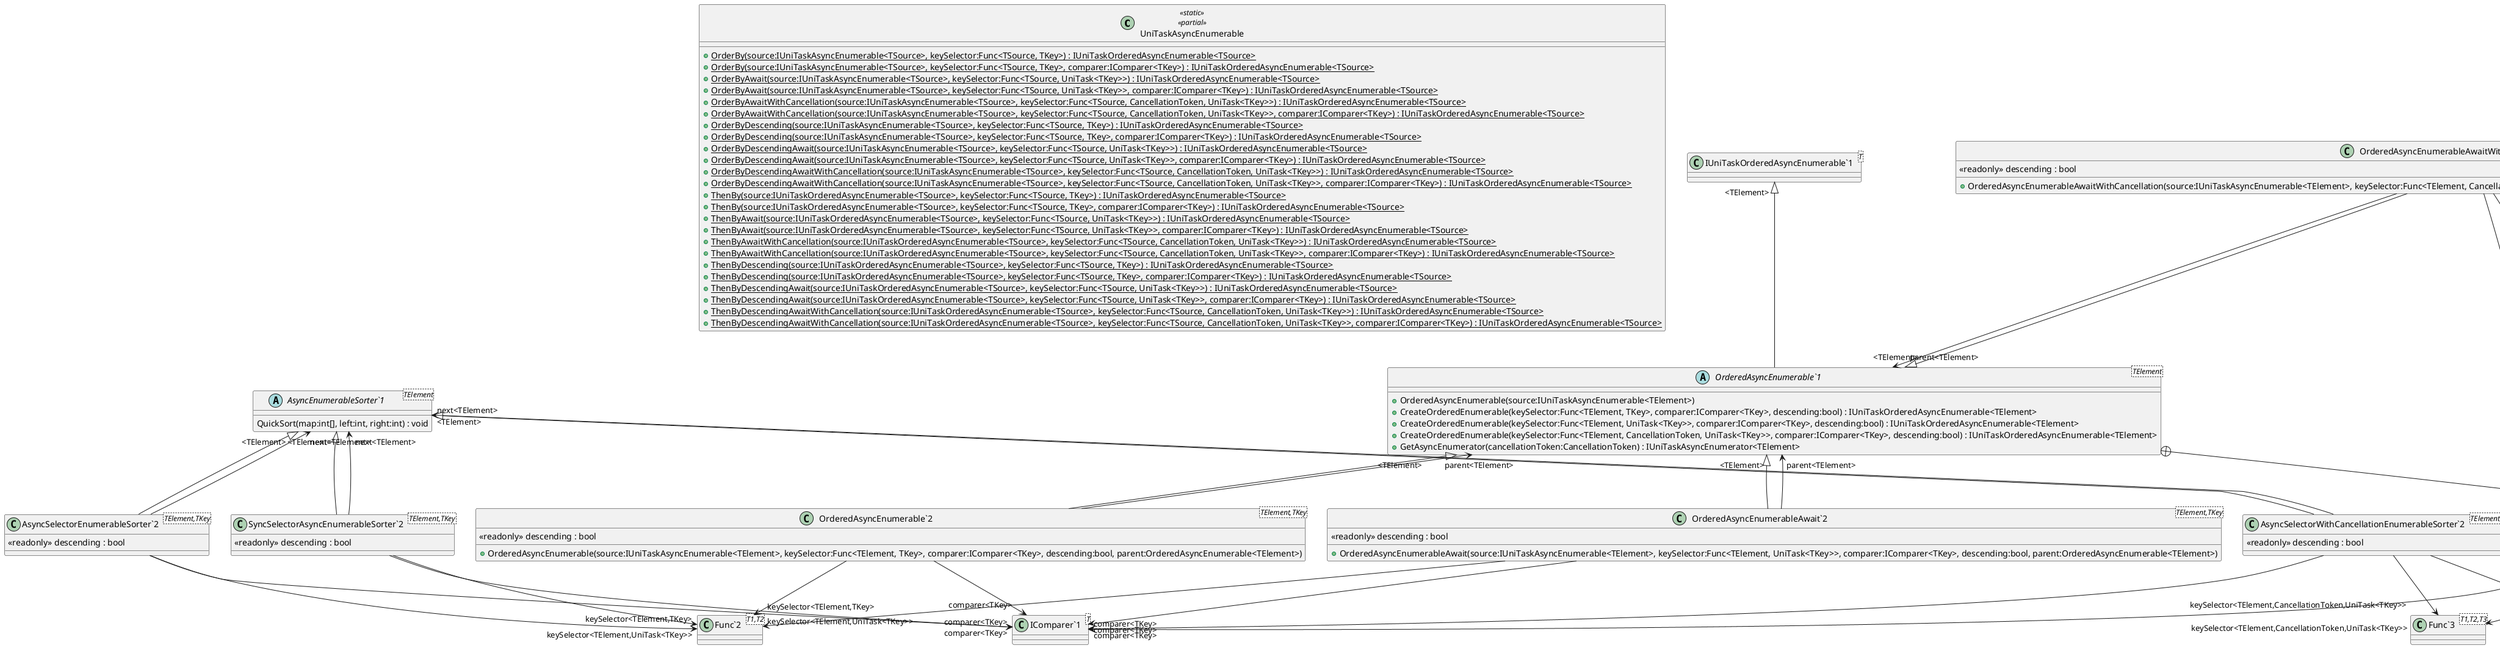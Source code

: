 @startuml
class UniTaskAsyncEnumerable <<static>> <<partial>> {
    + {static} OrderBy(source:IUniTaskAsyncEnumerable<TSource>, keySelector:Func<TSource, TKey>) : IUniTaskOrderedAsyncEnumerable<TSource>
    + {static} OrderBy(source:IUniTaskAsyncEnumerable<TSource>, keySelector:Func<TSource, TKey>, comparer:IComparer<TKey>) : IUniTaskOrderedAsyncEnumerable<TSource>
    + {static} OrderByAwait(source:IUniTaskAsyncEnumerable<TSource>, keySelector:Func<TSource, UniTask<TKey>>) : IUniTaskOrderedAsyncEnumerable<TSource>
    + {static} OrderByAwait(source:IUniTaskAsyncEnumerable<TSource>, keySelector:Func<TSource, UniTask<TKey>>, comparer:IComparer<TKey>) : IUniTaskOrderedAsyncEnumerable<TSource>
    + {static} OrderByAwaitWithCancellation(source:IUniTaskAsyncEnumerable<TSource>, keySelector:Func<TSource, CancellationToken, UniTask<TKey>>) : IUniTaskOrderedAsyncEnumerable<TSource>
    + {static} OrderByAwaitWithCancellation(source:IUniTaskAsyncEnumerable<TSource>, keySelector:Func<TSource, CancellationToken, UniTask<TKey>>, comparer:IComparer<TKey>) : IUniTaskOrderedAsyncEnumerable<TSource>
    + {static} OrderByDescending(source:IUniTaskAsyncEnumerable<TSource>, keySelector:Func<TSource, TKey>) : IUniTaskOrderedAsyncEnumerable<TSource>
    + {static} OrderByDescending(source:IUniTaskAsyncEnumerable<TSource>, keySelector:Func<TSource, TKey>, comparer:IComparer<TKey>) : IUniTaskOrderedAsyncEnumerable<TSource>
    + {static} OrderByDescendingAwait(source:IUniTaskAsyncEnumerable<TSource>, keySelector:Func<TSource, UniTask<TKey>>) : IUniTaskOrderedAsyncEnumerable<TSource>
    + {static} OrderByDescendingAwait(source:IUniTaskAsyncEnumerable<TSource>, keySelector:Func<TSource, UniTask<TKey>>, comparer:IComparer<TKey>) : IUniTaskOrderedAsyncEnumerable<TSource>
    + {static} OrderByDescendingAwaitWithCancellation(source:IUniTaskAsyncEnumerable<TSource>, keySelector:Func<TSource, CancellationToken, UniTask<TKey>>) : IUniTaskOrderedAsyncEnumerable<TSource>
    + {static} OrderByDescendingAwaitWithCancellation(source:IUniTaskAsyncEnumerable<TSource>, keySelector:Func<TSource, CancellationToken, UniTask<TKey>>, comparer:IComparer<TKey>) : IUniTaskOrderedAsyncEnumerable<TSource>
    + {static} ThenBy(source:IUniTaskOrderedAsyncEnumerable<TSource>, keySelector:Func<TSource, TKey>) : IUniTaskOrderedAsyncEnumerable<TSource>
    + {static} ThenBy(source:IUniTaskOrderedAsyncEnumerable<TSource>, keySelector:Func<TSource, TKey>, comparer:IComparer<TKey>) : IUniTaskOrderedAsyncEnumerable<TSource>
    + {static} ThenByAwait(source:IUniTaskOrderedAsyncEnumerable<TSource>, keySelector:Func<TSource, UniTask<TKey>>) : IUniTaskOrderedAsyncEnumerable<TSource>
    + {static} ThenByAwait(source:IUniTaskOrderedAsyncEnumerable<TSource>, keySelector:Func<TSource, UniTask<TKey>>, comparer:IComparer<TKey>) : IUniTaskOrderedAsyncEnumerable<TSource>
    + {static} ThenByAwaitWithCancellation(source:IUniTaskOrderedAsyncEnumerable<TSource>, keySelector:Func<TSource, CancellationToken, UniTask<TKey>>) : IUniTaskOrderedAsyncEnumerable<TSource>
    + {static} ThenByAwaitWithCancellation(source:IUniTaskOrderedAsyncEnumerable<TSource>, keySelector:Func<TSource, CancellationToken, UniTask<TKey>>, comparer:IComparer<TKey>) : IUniTaskOrderedAsyncEnumerable<TSource>
    + {static} ThenByDescending(source:IUniTaskOrderedAsyncEnumerable<TSource>, keySelector:Func<TSource, TKey>) : IUniTaskOrderedAsyncEnumerable<TSource>
    + {static} ThenByDescending(source:IUniTaskOrderedAsyncEnumerable<TSource>, keySelector:Func<TSource, TKey>, comparer:IComparer<TKey>) : IUniTaskOrderedAsyncEnumerable<TSource>
    + {static} ThenByDescendingAwait(source:IUniTaskOrderedAsyncEnumerable<TSource>, keySelector:Func<TSource, UniTask<TKey>>) : IUniTaskOrderedAsyncEnumerable<TSource>
    + {static} ThenByDescendingAwait(source:IUniTaskOrderedAsyncEnumerable<TSource>, keySelector:Func<TSource, UniTask<TKey>>, comparer:IComparer<TKey>) : IUniTaskOrderedAsyncEnumerable<TSource>
    + {static} ThenByDescendingAwaitWithCancellation(source:IUniTaskOrderedAsyncEnumerable<TSource>, keySelector:Func<TSource, CancellationToken, UniTask<TKey>>) : IUniTaskOrderedAsyncEnumerable<TSource>
    + {static} ThenByDescendingAwaitWithCancellation(source:IUniTaskOrderedAsyncEnumerable<TSource>, keySelector:Func<TSource, CancellationToken, UniTask<TKey>>, comparer:IComparer<TKey>) : IUniTaskOrderedAsyncEnumerable<TSource>
}
abstract class "AsyncEnumerableSorter`1"<TElement> {
    QuickSort(map:int[], left:int, right:int) : void
}
class "SyncSelectorAsyncEnumerableSorter`2"<TElement,TKey> {
    <<readonly>> descending : bool
}
class "AsyncSelectorEnumerableSorter`2"<TElement,TKey> {
    <<readonly>> descending : bool
}
class "AsyncSelectorWithCancellationEnumerableSorter`2"<TElement,TKey> {
    <<readonly>> descending : bool
}
abstract class "OrderedAsyncEnumerable`1"<TElement> {
    + OrderedAsyncEnumerable(source:IUniTaskAsyncEnumerable<TElement>)
    + CreateOrderedEnumerable(keySelector:Func<TElement, TKey>, comparer:IComparer<TKey>, descending:bool) : IUniTaskOrderedAsyncEnumerable<TElement>
    + CreateOrderedEnumerable(keySelector:Func<TElement, UniTask<TKey>>, comparer:IComparer<TKey>, descending:bool) : IUniTaskOrderedAsyncEnumerable<TElement>
    + CreateOrderedEnumerable(keySelector:Func<TElement, CancellationToken, UniTask<TKey>>, comparer:IComparer<TKey>, descending:bool) : IUniTaskOrderedAsyncEnumerable<TElement>
    + GetAsyncEnumerator(cancellationToken:CancellationToken) : IUniTaskAsyncEnumerator<TElement>
}
class "OrderedAsyncEnumerable`2"<TElement,TKey> {
    <<readonly>> descending : bool
    + OrderedAsyncEnumerable(source:IUniTaskAsyncEnumerable<TElement>, keySelector:Func<TElement, TKey>, comparer:IComparer<TKey>, descending:bool, parent:OrderedAsyncEnumerable<TElement>)
}
class "OrderedAsyncEnumerableAwait`2"<TElement,TKey> {
    <<readonly>> descending : bool
    + OrderedAsyncEnumerableAwait(source:IUniTaskAsyncEnumerable<TElement>, keySelector:Func<TElement, UniTask<TKey>>, comparer:IComparer<TKey>, descending:bool, parent:OrderedAsyncEnumerable<TElement>)
}
class "OrderedAsyncEnumerableAwaitWithCancellation`2"<TElement,TKey> {
    <<readonly>> descending : bool
    + OrderedAsyncEnumerableAwaitWithCancellation(source:IUniTaskAsyncEnumerable<TElement>, keySelector:Func<TElement, CancellationToken, UniTask<TKey>>, comparer:IComparer<TKey>, descending:bool, parent:OrderedAsyncEnumerable<TElement>)
}
class "Func`2"<T1,T2> {
}
class "IComparer`1"<T> {
}
class "Func`3"<T1,T2,T3> {
}
class "IUniTaskOrderedAsyncEnumerable`1"<T> {
}
class _OrderedAsyncEnumerator {
    index : int
    + _OrderedAsyncEnumerator(parent:OrderedAsyncEnumerable<TElement>, cancellationToken:CancellationToken)
    + MoveNextAsync() : UniTask<bool>
    <<async>> CreateSortSource() : UniTaskVoid
    + DisposeAsync() : UniTask
}
class "IUniTaskAsyncEnumerator`1"<T> {
}
"AsyncEnumerableSorter`1" "<TElement>" <|-- "SyncSelectorAsyncEnumerableSorter`2"
"SyncSelectorAsyncEnumerableSorter`2" --> "keySelector<TElement,TKey>" "Func`2"
"SyncSelectorAsyncEnumerableSorter`2" --> "comparer<TKey>" "IComparer`1"
"SyncSelectorAsyncEnumerableSorter`2" --> "next<TElement>" "AsyncEnumerableSorter`1"
"AsyncEnumerableSorter`1" "<TElement>" <|-- "AsyncSelectorEnumerableSorter`2"
"AsyncSelectorEnumerableSorter`2" --> "keySelector<TElement,UniTask<TKey>>" "Func`2"
"AsyncSelectorEnumerableSorter`2" --> "comparer<TKey>" "IComparer`1"
"AsyncSelectorEnumerableSorter`2" --> "next<TElement>" "AsyncEnumerableSorter`1"
"AsyncEnumerableSorter`1" "<TElement>" <|-- "AsyncSelectorWithCancellationEnumerableSorter`2"
"AsyncSelectorWithCancellationEnumerableSorter`2" --> "keySelector<TElement,CancellationToken,UniTask<TKey>>" "Func`3"
"AsyncSelectorWithCancellationEnumerableSorter`2" --> "comparer<TKey>" "IComparer`1"
"AsyncSelectorWithCancellationEnumerableSorter`2" --> "next<TElement>" "AsyncEnumerableSorter`1"
"AsyncSelectorWithCancellationEnumerableSorter`2" --> "cancellationToken" CancellationToken
"IUniTaskOrderedAsyncEnumerable`1" "<TElement>" <|-- "OrderedAsyncEnumerable`1"
"OrderedAsyncEnumerable`1" "<TElement>" <|-- "OrderedAsyncEnumerable`2"
"OrderedAsyncEnumerable`2" --> "keySelector<TElement,TKey>" "Func`2"
"OrderedAsyncEnumerable`2" --> "comparer<TKey>" "IComparer`1"
"OrderedAsyncEnumerable`2" --> "parent<TElement>" "OrderedAsyncEnumerable`1"
"OrderedAsyncEnumerable`1" "<TElement>" <|-- "OrderedAsyncEnumerableAwait`2"
"OrderedAsyncEnumerableAwait`2" --> "keySelector<TElement,UniTask<TKey>>" "Func`2"
"OrderedAsyncEnumerableAwait`2" --> "comparer<TKey>" "IComparer`1"
"OrderedAsyncEnumerableAwait`2" --> "parent<TElement>" "OrderedAsyncEnumerable`1"
"OrderedAsyncEnumerable`1" "<TElement>" <|-- "OrderedAsyncEnumerableAwaitWithCancellation`2"
"OrderedAsyncEnumerableAwaitWithCancellation`2" --> "keySelector<TElement,CancellationToken,UniTask<TKey>>" "Func`3"
"OrderedAsyncEnumerableAwaitWithCancellation`2" --> "comparer<TKey>" "IComparer`1"
"OrderedAsyncEnumerableAwaitWithCancellation`2" --> "parent<TElement>" "OrderedAsyncEnumerable`1"
"OrderedAsyncEnumerable`1" +-- _OrderedAsyncEnumerator
MoveNextSource <|-- _OrderedAsyncEnumerator
"IUniTaskAsyncEnumerator`1" "<TElement>" <|-- _OrderedAsyncEnumerator
_OrderedAsyncEnumerator --> "cancellationToken" CancellationToken
_OrderedAsyncEnumerator --> "Current" TElement
@enduml
